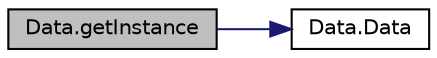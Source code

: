 digraph "Data.getInstance"
{
  edge [fontname="Helvetica",fontsize="10",labelfontname="Helvetica",labelfontsize="10"];
  node [fontname="Helvetica",fontsize="10",shape=record];
  rankdir="LR";
  Node5 [label="Data.getInstance",height=0.2,width=0.4,color="black", fillcolor="grey75", style="filled", fontcolor="black"];
  Node5 -> Node6 [color="midnightblue",fontsize="10",style="solid"];
  Node6 [label="Data.Data",height=0.2,width=0.4,color="black", fillcolor="white", style="filled",URL="$dc/d07/class_data.html#ac9188dcb0fca3b16e8111ce3ee5c2a1c"];
}
